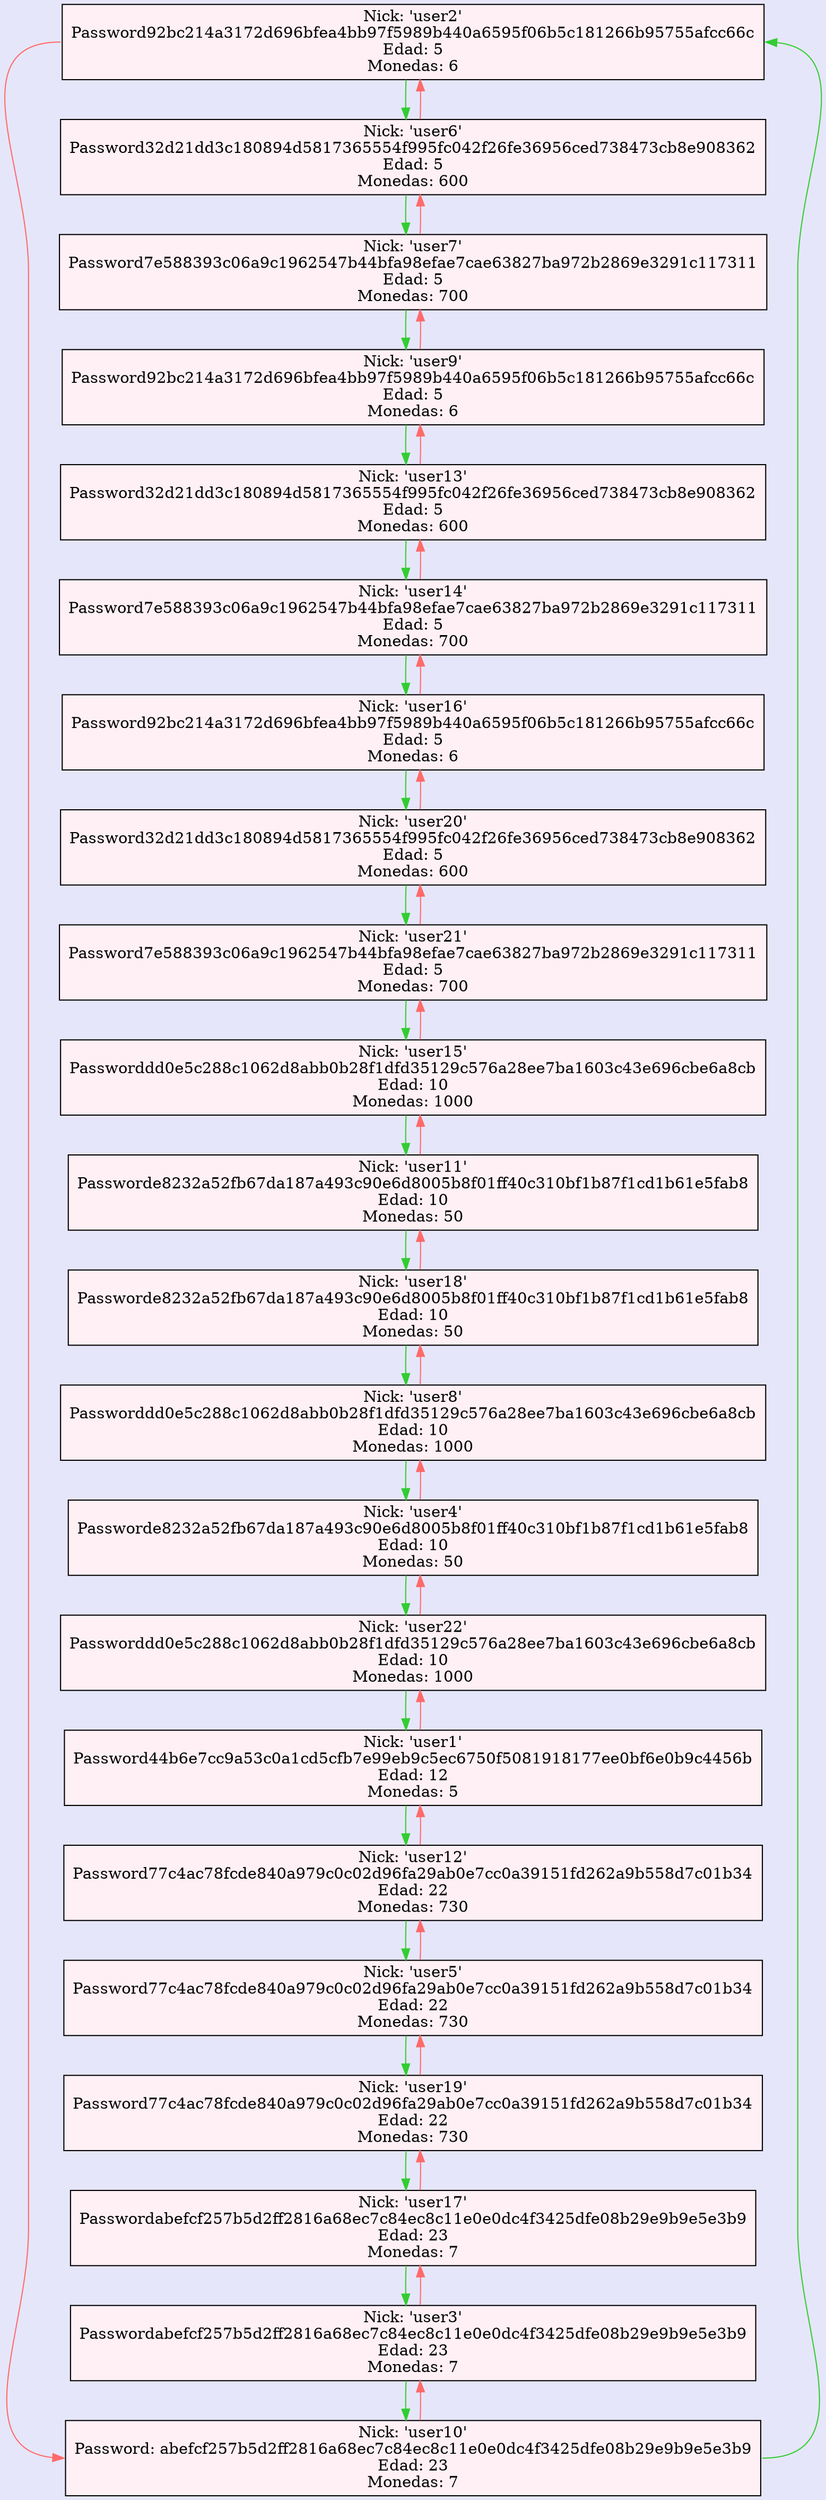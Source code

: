digraph G {
graph [rankdir = TB ]
node [shape = box]
bgcolor="lavender"
node [ style=filled,shape = box, fillcolor="lavenderblush:lavenderblush1"]
"user2"[label="Nick: 'user2'
Password92bc214a3172d696bfea4bb97f5989b440a6595f06b5c181266b95755afcc66c
Edad: 5
Monedas: 6"];
user2->user6[color = limegreen];
"user6" [label="Nick: 'user6'
Password32d21dd3c180894d5817365554f995fc042f26fe36956ced738473cb8e908362
Edad: 5
Monedas: 600"];
"user6"->"user7"[color = limegreen];
"user6"->"user2"[color = indianred1];
"user7" [label="Nick: 'user7'
Password7e588393c06a9c1962547b44bfa98efae7cae63827ba972b2869e3291c117311
Edad: 5
Monedas: 700"];
"user7"->"user9"[color = limegreen];
"user7"->"user6"[color = indianred1];
"user9" [label="Nick: 'user9'
Password92bc214a3172d696bfea4bb97f5989b440a6595f06b5c181266b95755afcc66c
Edad: 5
Monedas: 6"];
"user9"->"user13"[color = limegreen];
"user9"->"user7"[color = indianred1];
"user13" [label="Nick: 'user13'
Password32d21dd3c180894d5817365554f995fc042f26fe36956ced738473cb8e908362
Edad: 5
Monedas: 600"];
"user13"->"user14"[color = limegreen];
"user13"->"user9"[color = indianred1];
"user14" [label="Nick: 'user14'
Password7e588393c06a9c1962547b44bfa98efae7cae63827ba972b2869e3291c117311
Edad: 5
Monedas: 700"];
"user14"->"user16"[color = limegreen];
"user14"->"user13"[color = indianred1];
"user16" [label="Nick: 'user16'
Password92bc214a3172d696bfea4bb97f5989b440a6595f06b5c181266b95755afcc66c
Edad: 5
Monedas: 6"];
"user16"->"user20"[color = limegreen];
"user16"->"user14"[color = indianred1];
"user20" [label="Nick: 'user20'
Password32d21dd3c180894d5817365554f995fc042f26fe36956ced738473cb8e908362
Edad: 5
Monedas: 600"];
"user20"->"user21"[color = limegreen];
"user20"->"user16"[color = indianred1];
"user21" [label="Nick: 'user21'
Password7e588393c06a9c1962547b44bfa98efae7cae63827ba972b2869e3291c117311
Edad: 5
Monedas: 700"];
"user21"->"user15"[color = limegreen];
"user21"->"user20"[color = indianred1];
"user15" [label="Nick: 'user15'
Passworddd0e5c288c1062d8abb0b28f1dfd35129c576a28ee7ba1603c43e696cbe6a8cb
Edad: 10
Monedas: 1000"];
"user15"->"user11"[color = limegreen];
"user15"->"user21"[color = indianred1];
"user11" [label="Nick: 'user11'
Passworde8232a52fb67da187a493c90e6d8005b8f01ff40c310bf1b87f1cd1b61e5fab8
Edad: 10
Monedas: 50"];
"user11"->"user18"[color = limegreen];
"user11"->"user15"[color = indianred1];
"user18" [label="Nick: 'user18'
Passworde8232a52fb67da187a493c90e6d8005b8f01ff40c310bf1b87f1cd1b61e5fab8
Edad: 10
Monedas: 50"];
"user18"->"user8"[color = limegreen];
"user18"->"user11"[color = indianred1];
"user8" [label="Nick: 'user8'
Passworddd0e5c288c1062d8abb0b28f1dfd35129c576a28ee7ba1603c43e696cbe6a8cb
Edad: 10
Monedas: 1000"];
"user8"->"user4"[color = limegreen];
"user8"->"user18"[color = indianred1];
"user4" [label="Nick: 'user4'
Passworde8232a52fb67da187a493c90e6d8005b8f01ff40c310bf1b87f1cd1b61e5fab8
Edad: 10
Monedas: 50"];
"user4"->"user22"[color = limegreen];
"user4"->"user8"[color = indianred1];
"user22" [label="Nick: 'user22'
Passworddd0e5c288c1062d8abb0b28f1dfd35129c576a28ee7ba1603c43e696cbe6a8cb
Edad: 10
Monedas: 1000"];
"user22"->"user1"[color = limegreen];
"user22"->"user4"[color = indianred1];
"user1" [label="Nick: 'user1'
Password44b6e7cc9a53c0a1cd5cfb7e99eb9c5ec6750f5081918177ee0bf6e0b9c4456b
Edad: 12
Monedas: 5"];
"user1"->"user12"[color = limegreen];
"user1"->"user22"[color = indianred1];
"user12" [label="Nick: 'user12'
Password77c4ac78fcde840a979c0c02d96fa29ab0e7cc0a39151fd262a9b558d7c01b34
Edad: 22
Monedas: 730"];
"user12"->"user5"[color = limegreen];
"user12"->"user1"[color = indianred1];
"user5" [label="Nick: 'user5'
Password77c4ac78fcde840a979c0c02d96fa29ab0e7cc0a39151fd262a9b558d7c01b34
Edad: 22
Monedas: 730"];
"user5"->"user19"[color = limegreen];
"user5"->"user12"[color = indianred1];
"user19" [label="Nick: 'user19'
Password77c4ac78fcde840a979c0c02d96fa29ab0e7cc0a39151fd262a9b558d7c01b34
Edad: 22
Monedas: 730"];
"user19"->"user17"[color = limegreen];
"user19"->"user5"[color = indianred1];
"user17" [label="Nick: 'user17'
Passwordabefcf257b5d2ff2816a68ec7c84ec8c11e0e0dc4f3425dfe08b29e9b9e5e3b9
Edad: 23
Monedas: 7"];
"user17"->"user3"[color = limegreen];
"user17"->"user19"[color = indianred1];
"user3" [label="Nick: 'user3'
Passwordabefcf257b5d2ff2816a68ec7c84ec8c11e0e0dc4f3425dfe08b29e9b9e5e3b9
Edad: 23
Monedas: 7"];
"user3"->"user10"[color = limegreen];
"user3"->"user17"[color = indianred1];
"user10"[label="Nick: 'user10'
Password: abefcf257b5d2ff2816a68ec7c84ec8c11e0e0dc4f3425dfe08b29e9b9e5e3b9
Edad: 23
Monedas: 7"];
"user10"->"user3"[color = indianred1];
"user10":e->"user2":e[color = limegreen];
"user2":w->"user10":w[color = indianred1];
}